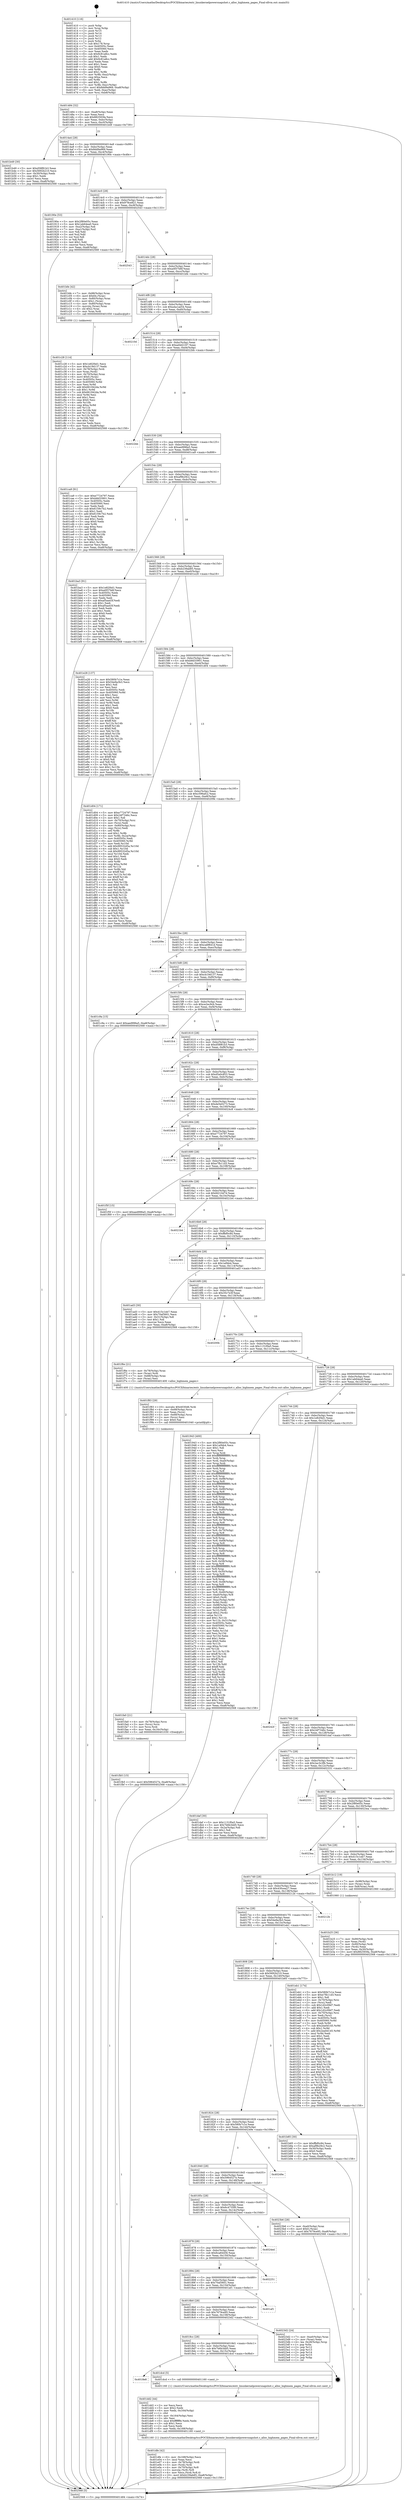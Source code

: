 digraph "0x401410" {
  label = "0x401410 (/mnt/c/Users/mathe/Desktop/tcc/POCII/binaries/extr_linuxkernelpowersnapshot.c_alloc_highmem_pages_Final-ollvm.out::main(0))"
  labelloc = "t"
  node[shape=record]

  Entry [label="",width=0.3,height=0.3,shape=circle,fillcolor=black,style=filled]
  "0x401484" [label="{
     0x401484 [32]\l
     | [instrs]\l
     &nbsp;&nbsp;0x401484 \<+6\>: mov -0xa8(%rbp),%eax\l
     &nbsp;&nbsp;0x40148a \<+2\>: mov %eax,%ecx\l
     &nbsp;&nbsp;0x40148c \<+6\>: sub $0x882593fa,%ecx\l
     &nbsp;&nbsp;0x401492 \<+6\>: mov %eax,-0xbc(%rbp)\l
     &nbsp;&nbsp;0x401498 \<+6\>: mov %ecx,-0xc0(%rbp)\l
     &nbsp;&nbsp;0x40149e \<+6\>: je 0000000000401b49 \<main+0x739\>\l
  }"]
  "0x401b49" [label="{
     0x401b49 [30]\l
     | [instrs]\l
     &nbsp;&nbsp;0x401b49 \<+5\>: mov $0xd58f81b3,%eax\l
     &nbsp;&nbsp;0x401b4e \<+5\>: mov $0x5692b210,%ecx\l
     &nbsp;&nbsp;0x401b53 \<+3\>: mov -0x30(%rbp),%edx\l
     &nbsp;&nbsp;0x401b56 \<+3\>: cmp $0x1,%edx\l
     &nbsp;&nbsp;0x401b59 \<+3\>: cmovl %ecx,%eax\l
     &nbsp;&nbsp;0x401b5c \<+6\>: mov %eax,-0xa8(%rbp)\l
     &nbsp;&nbsp;0x401b62 \<+5\>: jmp 0000000000402568 \<main+0x1158\>\l
  }"]
  "0x4014a4" [label="{
     0x4014a4 [28]\l
     | [instrs]\l
     &nbsp;&nbsp;0x4014a4 \<+5\>: jmp 00000000004014a9 \<main+0x99\>\l
     &nbsp;&nbsp;0x4014a9 \<+6\>: mov -0xbc(%rbp),%eax\l
     &nbsp;&nbsp;0x4014af \<+5\>: sub $0x8dd9a969,%eax\l
     &nbsp;&nbsp;0x4014b4 \<+6\>: mov %eax,-0xc4(%rbp)\l
     &nbsp;&nbsp;0x4014ba \<+6\>: je 000000000040190e \<main+0x4fe\>\l
  }"]
  Exit [label="",width=0.3,height=0.3,shape=circle,fillcolor=black,style=filled,peripheries=2]
  "0x40190e" [label="{
     0x40190e [53]\l
     | [instrs]\l
     &nbsp;&nbsp;0x40190e \<+5\>: mov $0x2f80e05c,%eax\l
     &nbsp;&nbsp;0x401913 \<+5\>: mov $0x1ab64ea0,%ecx\l
     &nbsp;&nbsp;0x401918 \<+6\>: mov -0xa2(%rbp),%dl\l
     &nbsp;&nbsp;0x40191e \<+7\>: mov -0xa1(%rbp),%sil\l
     &nbsp;&nbsp;0x401925 \<+3\>: mov %dl,%dil\l
     &nbsp;&nbsp;0x401928 \<+3\>: and %sil,%dil\l
     &nbsp;&nbsp;0x40192b \<+3\>: xor %sil,%dl\l
     &nbsp;&nbsp;0x40192e \<+3\>: or %dl,%dil\l
     &nbsp;&nbsp;0x401931 \<+4\>: test $0x1,%dil\l
     &nbsp;&nbsp;0x401935 \<+3\>: cmovne %ecx,%eax\l
     &nbsp;&nbsp;0x401938 \<+6\>: mov %eax,-0xa8(%rbp)\l
     &nbsp;&nbsp;0x40193e \<+5\>: jmp 0000000000402568 \<main+0x1158\>\l
  }"]
  "0x4014c0" [label="{
     0x4014c0 [28]\l
     | [instrs]\l
     &nbsp;&nbsp;0x4014c0 \<+5\>: jmp 00000000004014c5 \<main+0xb5\>\l
     &nbsp;&nbsp;0x4014c5 \<+6\>: mov -0xbc(%rbp),%eax\l
     &nbsp;&nbsp;0x4014cb \<+5\>: sub $0x978ce821,%eax\l
     &nbsp;&nbsp;0x4014d0 \<+6\>: mov %eax,-0xc8(%rbp)\l
     &nbsp;&nbsp;0x4014d6 \<+6\>: je 0000000000402543 \<main+0x1133\>\l
  }"]
  "0x402568" [label="{
     0x402568 [5]\l
     | [instrs]\l
     &nbsp;&nbsp;0x402568 \<+5\>: jmp 0000000000401484 \<main+0x74\>\l
  }"]
  "0x401410" [label="{
     0x401410 [116]\l
     | [instrs]\l
     &nbsp;&nbsp;0x401410 \<+1\>: push %rbp\l
     &nbsp;&nbsp;0x401411 \<+3\>: mov %rsp,%rbp\l
     &nbsp;&nbsp;0x401414 \<+2\>: push %r15\l
     &nbsp;&nbsp;0x401416 \<+2\>: push %r14\l
     &nbsp;&nbsp;0x401418 \<+2\>: push %r13\l
     &nbsp;&nbsp;0x40141a \<+2\>: push %r12\l
     &nbsp;&nbsp;0x40141c \<+1\>: push %rbx\l
     &nbsp;&nbsp;0x40141d \<+7\>: sub $0x178,%rsp\l
     &nbsp;&nbsp;0x401424 \<+7\>: mov 0x40505c,%eax\l
     &nbsp;&nbsp;0x40142b \<+7\>: mov 0x405060,%ecx\l
     &nbsp;&nbsp;0x401432 \<+2\>: mov %eax,%edx\l
     &nbsp;&nbsp;0x401434 \<+6\>: sub $0x9c81a8cc,%edx\l
     &nbsp;&nbsp;0x40143a \<+3\>: sub $0x1,%edx\l
     &nbsp;&nbsp;0x40143d \<+6\>: add $0x9c81a8cc,%edx\l
     &nbsp;&nbsp;0x401443 \<+3\>: imul %edx,%eax\l
     &nbsp;&nbsp;0x401446 \<+3\>: and $0x1,%eax\l
     &nbsp;&nbsp;0x401449 \<+3\>: cmp $0x0,%eax\l
     &nbsp;&nbsp;0x40144c \<+4\>: sete %r8b\l
     &nbsp;&nbsp;0x401450 \<+4\>: and $0x1,%r8b\l
     &nbsp;&nbsp;0x401454 \<+7\>: mov %r8b,-0xa2(%rbp)\l
     &nbsp;&nbsp;0x40145b \<+3\>: cmp $0xa,%ecx\l
     &nbsp;&nbsp;0x40145e \<+4\>: setl %r8b\l
     &nbsp;&nbsp;0x401462 \<+4\>: and $0x1,%r8b\l
     &nbsp;&nbsp;0x401466 \<+7\>: mov %r8b,-0xa1(%rbp)\l
     &nbsp;&nbsp;0x40146d \<+10\>: movl $0x8dd9a969,-0xa8(%rbp)\l
     &nbsp;&nbsp;0x401477 \<+6\>: mov %edi,-0xac(%rbp)\l
     &nbsp;&nbsp;0x40147d \<+7\>: mov %rsi,-0xb8(%rbp)\l
  }"]
  "0x401fb5" [label="{
     0x401fb5 [15]\l
     | [instrs]\l
     &nbsp;&nbsp;0x401fb5 \<+10\>: movl $0x5964527e,-0xa8(%rbp)\l
     &nbsp;&nbsp;0x401fbf \<+5\>: jmp 0000000000402568 \<main+0x1158\>\l
  }"]
  "0x402543" [label="{
     0x402543\l
  }", style=dashed]
  "0x4014dc" [label="{
     0x4014dc [28]\l
     | [instrs]\l
     &nbsp;&nbsp;0x4014dc \<+5\>: jmp 00000000004014e1 \<main+0xd1\>\l
     &nbsp;&nbsp;0x4014e1 \<+6\>: mov -0xbc(%rbp),%eax\l
     &nbsp;&nbsp;0x4014e7 \<+5\>: sub $0xa0f37b6f,%eax\l
     &nbsp;&nbsp;0x4014ec \<+6\>: mov %eax,-0xcc(%rbp)\l
     &nbsp;&nbsp;0x4014f2 \<+6\>: je 0000000000401bfe \<main+0x7ee\>\l
  }"]
  "0x401fa0" [label="{
     0x401fa0 [21]\l
     | [instrs]\l
     &nbsp;&nbsp;0x401fa0 \<+4\>: mov -0x78(%rbp),%rcx\l
     &nbsp;&nbsp;0x401fa4 \<+3\>: mov (%rcx),%rcx\l
     &nbsp;&nbsp;0x401fa7 \<+3\>: mov %rcx,%rdi\l
     &nbsp;&nbsp;0x401faa \<+6\>: mov %eax,-0x16c(%rbp)\l
     &nbsp;&nbsp;0x401fb0 \<+5\>: call 0000000000401030 \<free@plt\>\l
     | [calls]\l
     &nbsp;&nbsp;0x401030 \{1\} (unknown)\l
  }"]
  "0x401bfe" [label="{
     0x401bfe [42]\l
     | [instrs]\l
     &nbsp;&nbsp;0x401bfe \<+7\>: mov -0x88(%rbp),%rax\l
     &nbsp;&nbsp;0x401c05 \<+6\>: movl $0x64,(%rax)\l
     &nbsp;&nbsp;0x401c0b \<+4\>: mov -0x80(%rbp),%rax\l
     &nbsp;&nbsp;0x401c0f \<+6\>: movl $0x1,(%rax)\l
     &nbsp;&nbsp;0x401c15 \<+4\>: mov -0x80(%rbp),%rax\l
     &nbsp;&nbsp;0x401c19 \<+3\>: movslq (%rax),%rax\l
     &nbsp;&nbsp;0x401c1c \<+4\>: shl $0x2,%rax\l
     &nbsp;&nbsp;0x401c20 \<+3\>: mov %rax,%rdi\l
     &nbsp;&nbsp;0x401c23 \<+5\>: call 0000000000401050 \<malloc@plt\>\l
     | [calls]\l
     &nbsp;&nbsp;0x401050 \{1\} (unknown)\l
  }"]
  "0x4014f8" [label="{
     0x4014f8 [28]\l
     | [instrs]\l
     &nbsp;&nbsp;0x4014f8 \<+5\>: jmp 00000000004014fd \<main+0xed\>\l
     &nbsp;&nbsp;0x4014fd \<+6\>: mov -0xbc(%rbp),%eax\l
     &nbsp;&nbsp;0x401503 \<+5\>: sub $0xa4a1ae54,%eax\l
     &nbsp;&nbsp;0x401508 \<+6\>: mov %eax,-0xd0(%rbp)\l
     &nbsp;&nbsp;0x40150e \<+6\>: je 000000000040210d \<main+0xcfd\>\l
  }"]
  "0x401f83" [label="{
     0x401f83 [29]\l
     | [instrs]\l
     &nbsp;&nbsp;0x401f83 \<+10\>: movabs $0x4030d6,%rdi\l
     &nbsp;&nbsp;0x401f8d \<+4\>: mov -0x68(%rbp),%rcx\l
     &nbsp;&nbsp;0x401f91 \<+2\>: mov %eax,(%rcx)\l
     &nbsp;&nbsp;0x401f93 \<+4\>: mov -0x68(%rbp),%rcx\l
     &nbsp;&nbsp;0x401f97 \<+2\>: mov (%rcx),%esi\l
     &nbsp;&nbsp;0x401f99 \<+2\>: mov $0x0,%al\l
     &nbsp;&nbsp;0x401f9b \<+5\>: call 0000000000401040 \<printf@plt\>\l
     | [calls]\l
     &nbsp;&nbsp;0x401040 \{1\} (unknown)\l
  }"]
  "0x40210d" [label="{
     0x40210d\l
  }", style=dashed]
  "0x401514" [label="{
     0x401514 [28]\l
     | [instrs]\l
     &nbsp;&nbsp;0x401514 \<+5\>: jmp 0000000000401519 \<main+0x109\>\l
     &nbsp;&nbsp;0x401519 \<+6\>: mov -0xbc(%rbp),%eax\l
     &nbsp;&nbsp;0x40151f \<+5\>: sub $0xad4d2167,%eax\l
     &nbsp;&nbsp;0x401524 \<+6\>: mov %eax,-0xd4(%rbp)\l
     &nbsp;&nbsp;0x40152a \<+6\>: je 00000000004022bb \<main+0xeab\>\l
  }"]
  "0x401dfe" [label="{
     0x401dfe [42]\l
     | [instrs]\l
     &nbsp;&nbsp;0x401dfe \<+6\>: mov -0x168(%rbp),%ecx\l
     &nbsp;&nbsp;0x401e04 \<+3\>: imul %eax,%ecx\l
     &nbsp;&nbsp;0x401e07 \<+4\>: mov -0x78(%rbp),%rdi\l
     &nbsp;&nbsp;0x401e0b \<+3\>: mov (%rdi),%rdi\l
     &nbsp;&nbsp;0x401e0e \<+4\>: mov -0x70(%rbp),%r8\l
     &nbsp;&nbsp;0x401e12 \<+3\>: movslq (%r8),%r8\l
     &nbsp;&nbsp;0x401e15 \<+4\>: mov %ecx,(%rdi,%r8,4)\l
     &nbsp;&nbsp;0x401e19 \<+10\>: movl $0xb239ab85,-0xa8(%rbp)\l
     &nbsp;&nbsp;0x401e23 \<+5\>: jmp 0000000000402568 \<main+0x1158\>\l
  }"]
  "0x4022bb" [label="{
     0x4022bb\l
  }", style=dashed]
  "0x401530" [label="{
     0x401530 [28]\l
     | [instrs]\l
     &nbsp;&nbsp;0x401530 \<+5\>: jmp 0000000000401535 \<main+0x125\>\l
     &nbsp;&nbsp;0x401535 \<+6\>: mov -0xbc(%rbp),%eax\l
     &nbsp;&nbsp;0x40153b \<+5\>: sub $0xaed996a5,%eax\l
     &nbsp;&nbsp;0x401540 \<+6\>: mov %eax,-0xd8(%rbp)\l
     &nbsp;&nbsp;0x401546 \<+6\>: je 0000000000401ca9 \<main+0x899\>\l
  }"]
  "0x401dd2" [label="{
     0x401dd2 [44]\l
     | [instrs]\l
     &nbsp;&nbsp;0x401dd2 \<+2\>: xor %ecx,%ecx\l
     &nbsp;&nbsp;0x401dd4 \<+5\>: mov $0x2,%edx\l
     &nbsp;&nbsp;0x401dd9 \<+6\>: mov %edx,-0x164(%rbp)\l
     &nbsp;&nbsp;0x401ddf \<+1\>: cltd\l
     &nbsp;&nbsp;0x401de0 \<+6\>: mov -0x164(%rbp),%esi\l
     &nbsp;&nbsp;0x401de6 \<+2\>: idiv %esi\l
     &nbsp;&nbsp;0x401de8 \<+6\>: imul $0xfffffffe,%edx,%edx\l
     &nbsp;&nbsp;0x401dee \<+3\>: sub $0x1,%ecx\l
     &nbsp;&nbsp;0x401df1 \<+2\>: sub %ecx,%edx\l
     &nbsp;&nbsp;0x401df3 \<+6\>: mov %edx,-0x168(%rbp)\l
     &nbsp;&nbsp;0x401df9 \<+5\>: call 0000000000401160 \<next_i\>\l
     | [calls]\l
     &nbsp;&nbsp;0x401160 \{1\} (/mnt/c/Users/mathe/Desktop/tcc/POCII/binaries/extr_linuxkernelpowersnapshot.c_alloc_highmem_pages_Final-ollvm.out::next_i)\l
  }"]
  "0x401ca9" [label="{
     0x401ca9 [91]\l
     | [instrs]\l
     &nbsp;&nbsp;0x401ca9 \<+5\>: mov $0xe7724797,%eax\l
     &nbsp;&nbsp;0x401cae \<+5\>: mov $0xb8d33901,%ecx\l
     &nbsp;&nbsp;0x401cb3 \<+7\>: mov 0x40505c,%edx\l
     &nbsp;&nbsp;0x401cba \<+7\>: mov 0x405060,%esi\l
     &nbsp;&nbsp;0x401cc1 \<+2\>: mov %edx,%edi\l
     &nbsp;&nbsp;0x401cc3 \<+6\>: sub $0x6159c7b2,%edi\l
     &nbsp;&nbsp;0x401cc9 \<+3\>: sub $0x1,%edi\l
     &nbsp;&nbsp;0x401ccc \<+6\>: add $0x6159c7b2,%edi\l
     &nbsp;&nbsp;0x401cd2 \<+3\>: imul %edi,%edx\l
     &nbsp;&nbsp;0x401cd5 \<+3\>: and $0x1,%edx\l
     &nbsp;&nbsp;0x401cd8 \<+3\>: cmp $0x0,%edx\l
     &nbsp;&nbsp;0x401cdb \<+4\>: sete %r8b\l
     &nbsp;&nbsp;0x401cdf \<+3\>: cmp $0xa,%esi\l
     &nbsp;&nbsp;0x401ce2 \<+4\>: setl %r9b\l
     &nbsp;&nbsp;0x401ce6 \<+3\>: mov %r8b,%r10b\l
     &nbsp;&nbsp;0x401ce9 \<+3\>: and %r9b,%r10b\l
     &nbsp;&nbsp;0x401cec \<+3\>: xor %r9b,%r8b\l
     &nbsp;&nbsp;0x401cef \<+3\>: or %r8b,%r10b\l
     &nbsp;&nbsp;0x401cf2 \<+4\>: test $0x1,%r10b\l
     &nbsp;&nbsp;0x401cf6 \<+3\>: cmovne %ecx,%eax\l
     &nbsp;&nbsp;0x401cf9 \<+6\>: mov %eax,-0xa8(%rbp)\l
     &nbsp;&nbsp;0x401cff \<+5\>: jmp 0000000000402568 \<main+0x1158\>\l
  }"]
  "0x40154c" [label="{
     0x40154c [28]\l
     | [instrs]\l
     &nbsp;&nbsp;0x40154c \<+5\>: jmp 0000000000401551 \<main+0x141\>\l
     &nbsp;&nbsp;0x401551 \<+6\>: mov -0xbc(%rbp),%eax\l
     &nbsp;&nbsp;0x401557 \<+5\>: sub $0xaf9b29c2,%eax\l
     &nbsp;&nbsp;0x40155c \<+6\>: mov %eax,-0xdc(%rbp)\l
     &nbsp;&nbsp;0x401562 \<+6\>: je 0000000000401ba3 \<main+0x793\>\l
  }"]
  "0x4018e8" [label="{
     0x4018e8\l
  }", style=dashed]
  "0x401ba3" [label="{
     0x401ba3 [91]\l
     | [instrs]\l
     &nbsp;&nbsp;0x401ba3 \<+5\>: mov $0x1e82f4d1,%eax\l
     &nbsp;&nbsp;0x401ba8 \<+5\>: mov $0xa0f37b6f,%ecx\l
     &nbsp;&nbsp;0x401bad \<+7\>: mov 0x40505c,%edx\l
     &nbsp;&nbsp;0x401bb4 \<+7\>: mov 0x405060,%esi\l
     &nbsp;&nbsp;0x401bbb \<+2\>: mov %edx,%edi\l
     &nbsp;&nbsp;0x401bbd \<+6\>: sub $0xaf5aa43f,%edi\l
     &nbsp;&nbsp;0x401bc3 \<+3\>: sub $0x1,%edi\l
     &nbsp;&nbsp;0x401bc6 \<+6\>: add $0xaf5aa43f,%edi\l
     &nbsp;&nbsp;0x401bcc \<+3\>: imul %edi,%edx\l
     &nbsp;&nbsp;0x401bcf \<+3\>: and $0x1,%edx\l
     &nbsp;&nbsp;0x401bd2 \<+3\>: cmp $0x0,%edx\l
     &nbsp;&nbsp;0x401bd5 \<+4\>: sete %r8b\l
     &nbsp;&nbsp;0x401bd9 \<+3\>: cmp $0xa,%esi\l
     &nbsp;&nbsp;0x401bdc \<+4\>: setl %r9b\l
     &nbsp;&nbsp;0x401be0 \<+3\>: mov %r8b,%r10b\l
     &nbsp;&nbsp;0x401be3 \<+3\>: and %r9b,%r10b\l
     &nbsp;&nbsp;0x401be6 \<+3\>: xor %r9b,%r8b\l
     &nbsp;&nbsp;0x401be9 \<+3\>: or %r8b,%r10b\l
     &nbsp;&nbsp;0x401bec \<+4\>: test $0x1,%r10b\l
     &nbsp;&nbsp;0x401bf0 \<+3\>: cmovne %ecx,%eax\l
     &nbsp;&nbsp;0x401bf3 \<+6\>: mov %eax,-0xa8(%rbp)\l
     &nbsp;&nbsp;0x401bf9 \<+5\>: jmp 0000000000402568 \<main+0x1158\>\l
  }"]
  "0x401568" [label="{
     0x401568 [28]\l
     | [instrs]\l
     &nbsp;&nbsp;0x401568 \<+5\>: jmp 000000000040156d \<main+0x15d\>\l
     &nbsp;&nbsp;0x40156d \<+6\>: mov -0xbc(%rbp),%eax\l
     &nbsp;&nbsp;0x401573 \<+5\>: sub $0xb239ab85,%eax\l
     &nbsp;&nbsp;0x401578 \<+6\>: mov %eax,-0xe0(%rbp)\l
     &nbsp;&nbsp;0x40157e \<+6\>: je 0000000000401e28 \<main+0xa18\>\l
  }"]
  "0x401dcd" [label="{
     0x401dcd [5]\l
     | [instrs]\l
     &nbsp;&nbsp;0x401dcd \<+5\>: call 0000000000401160 \<next_i\>\l
     | [calls]\l
     &nbsp;&nbsp;0x401160 \{1\} (/mnt/c/Users/mathe/Desktop/tcc/POCII/binaries/extr_linuxkernelpowersnapshot.c_alloc_highmem_pages_Final-ollvm.out::next_i)\l
  }"]
  "0x401e28" [label="{
     0x401e28 [137]\l
     | [instrs]\l
     &nbsp;&nbsp;0x401e28 \<+5\>: mov $0x580b7c1e,%eax\l
     &nbsp;&nbsp;0x401e2d \<+5\>: mov $0x54e9a3b3,%ecx\l
     &nbsp;&nbsp;0x401e32 \<+2\>: mov $0x1,%dl\l
     &nbsp;&nbsp;0x401e34 \<+2\>: xor %esi,%esi\l
     &nbsp;&nbsp;0x401e36 \<+7\>: mov 0x40505c,%edi\l
     &nbsp;&nbsp;0x401e3d \<+8\>: mov 0x405060,%r8d\l
     &nbsp;&nbsp;0x401e45 \<+3\>: sub $0x1,%esi\l
     &nbsp;&nbsp;0x401e48 \<+3\>: mov %edi,%r9d\l
     &nbsp;&nbsp;0x401e4b \<+3\>: add %esi,%r9d\l
     &nbsp;&nbsp;0x401e4e \<+4\>: imul %r9d,%edi\l
     &nbsp;&nbsp;0x401e52 \<+3\>: and $0x1,%edi\l
     &nbsp;&nbsp;0x401e55 \<+3\>: cmp $0x0,%edi\l
     &nbsp;&nbsp;0x401e58 \<+4\>: sete %r10b\l
     &nbsp;&nbsp;0x401e5c \<+4\>: cmp $0xa,%r8d\l
     &nbsp;&nbsp;0x401e60 \<+4\>: setl %r11b\l
     &nbsp;&nbsp;0x401e64 \<+3\>: mov %r10b,%bl\l
     &nbsp;&nbsp;0x401e67 \<+3\>: xor $0xff,%bl\l
     &nbsp;&nbsp;0x401e6a \<+3\>: mov %r11b,%r14b\l
     &nbsp;&nbsp;0x401e6d \<+4\>: xor $0xff,%r14b\l
     &nbsp;&nbsp;0x401e71 \<+3\>: xor $0x0,%dl\l
     &nbsp;&nbsp;0x401e74 \<+3\>: mov %bl,%r15b\l
     &nbsp;&nbsp;0x401e77 \<+4\>: and $0x0,%r15b\l
     &nbsp;&nbsp;0x401e7b \<+3\>: and %dl,%r10b\l
     &nbsp;&nbsp;0x401e7e \<+3\>: mov %r14b,%r12b\l
     &nbsp;&nbsp;0x401e81 \<+4\>: and $0x0,%r12b\l
     &nbsp;&nbsp;0x401e85 \<+3\>: and %dl,%r11b\l
     &nbsp;&nbsp;0x401e88 \<+3\>: or %r10b,%r15b\l
     &nbsp;&nbsp;0x401e8b \<+3\>: or %r11b,%r12b\l
     &nbsp;&nbsp;0x401e8e \<+3\>: xor %r12b,%r15b\l
     &nbsp;&nbsp;0x401e91 \<+3\>: or %r14b,%bl\l
     &nbsp;&nbsp;0x401e94 \<+3\>: xor $0xff,%bl\l
     &nbsp;&nbsp;0x401e97 \<+3\>: or $0x0,%dl\l
     &nbsp;&nbsp;0x401e9a \<+2\>: and %dl,%bl\l
     &nbsp;&nbsp;0x401e9c \<+3\>: or %bl,%r15b\l
     &nbsp;&nbsp;0x401e9f \<+4\>: test $0x1,%r15b\l
     &nbsp;&nbsp;0x401ea3 \<+3\>: cmovne %ecx,%eax\l
     &nbsp;&nbsp;0x401ea6 \<+6\>: mov %eax,-0xa8(%rbp)\l
     &nbsp;&nbsp;0x401eac \<+5\>: jmp 0000000000402568 \<main+0x1158\>\l
  }"]
  "0x401584" [label="{
     0x401584 [28]\l
     | [instrs]\l
     &nbsp;&nbsp;0x401584 \<+5\>: jmp 0000000000401589 \<main+0x179\>\l
     &nbsp;&nbsp;0x401589 \<+6\>: mov -0xbc(%rbp),%eax\l
     &nbsp;&nbsp;0x40158f \<+5\>: sub $0xb8d33901,%eax\l
     &nbsp;&nbsp;0x401594 \<+6\>: mov %eax,-0xe4(%rbp)\l
     &nbsp;&nbsp;0x40159a \<+6\>: je 0000000000401d04 \<main+0x8f4\>\l
  }"]
  "0x4018cc" [label="{
     0x4018cc [28]\l
     | [instrs]\l
     &nbsp;&nbsp;0x4018cc \<+5\>: jmp 00000000004018d1 \<main+0x4c1\>\l
     &nbsp;&nbsp;0x4018d1 \<+6\>: mov -0xbc(%rbp),%eax\l
     &nbsp;&nbsp;0x4018d7 \<+5\>: sub $0x7b6b3dd5,%eax\l
     &nbsp;&nbsp;0x4018dc \<+6\>: mov %eax,-0x15c(%rbp)\l
     &nbsp;&nbsp;0x4018e2 \<+6\>: je 0000000000401dcd \<main+0x9bd\>\l
  }"]
  "0x401d04" [label="{
     0x401d04 [171]\l
     | [instrs]\l
     &nbsp;&nbsp;0x401d04 \<+5\>: mov $0xe7724797,%eax\l
     &nbsp;&nbsp;0x401d09 \<+5\>: mov $0x24f7346c,%ecx\l
     &nbsp;&nbsp;0x401d0e \<+2\>: mov $0x1,%dl\l
     &nbsp;&nbsp;0x401d10 \<+4\>: mov -0x70(%rbp),%rsi\l
     &nbsp;&nbsp;0x401d14 \<+2\>: mov (%rsi),%edi\l
     &nbsp;&nbsp;0x401d16 \<+4\>: mov -0x80(%rbp),%rsi\l
     &nbsp;&nbsp;0x401d1a \<+2\>: cmp (%rsi),%edi\l
     &nbsp;&nbsp;0x401d1c \<+4\>: setl %r8b\l
     &nbsp;&nbsp;0x401d20 \<+4\>: and $0x1,%r8b\l
     &nbsp;&nbsp;0x401d24 \<+4\>: mov %r8b,-0x2a(%rbp)\l
     &nbsp;&nbsp;0x401d28 \<+7\>: mov 0x40505c,%edi\l
     &nbsp;&nbsp;0x401d2f \<+8\>: mov 0x405060,%r9d\l
     &nbsp;&nbsp;0x401d37 \<+3\>: mov %edi,%r10d\l
     &nbsp;&nbsp;0x401d3a \<+7\>: add $0x99532d5a,%r10d\l
     &nbsp;&nbsp;0x401d41 \<+4\>: sub $0x1,%r10d\l
     &nbsp;&nbsp;0x401d45 \<+7\>: sub $0x99532d5a,%r10d\l
     &nbsp;&nbsp;0x401d4c \<+4\>: imul %r10d,%edi\l
     &nbsp;&nbsp;0x401d50 \<+3\>: and $0x1,%edi\l
     &nbsp;&nbsp;0x401d53 \<+3\>: cmp $0x0,%edi\l
     &nbsp;&nbsp;0x401d56 \<+4\>: sete %r8b\l
     &nbsp;&nbsp;0x401d5a \<+4\>: cmp $0xa,%r9d\l
     &nbsp;&nbsp;0x401d5e \<+4\>: setl %r11b\l
     &nbsp;&nbsp;0x401d62 \<+3\>: mov %r8b,%bl\l
     &nbsp;&nbsp;0x401d65 \<+3\>: xor $0xff,%bl\l
     &nbsp;&nbsp;0x401d68 \<+3\>: mov %r11b,%r14b\l
     &nbsp;&nbsp;0x401d6b \<+4\>: xor $0xff,%r14b\l
     &nbsp;&nbsp;0x401d6f \<+3\>: xor $0x0,%dl\l
     &nbsp;&nbsp;0x401d72 \<+3\>: mov %bl,%r15b\l
     &nbsp;&nbsp;0x401d75 \<+4\>: and $0x0,%r15b\l
     &nbsp;&nbsp;0x401d79 \<+3\>: and %dl,%r8b\l
     &nbsp;&nbsp;0x401d7c \<+3\>: mov %r14b,%r12b\l
     &nbsp;&nbsp;0x401d7f \<+4\>: and $0x0,%r12b\l
     &nbsp;&nbsp;0x401d83 \<+3\>: and %dl,%r11b\l
     &nbsp;&nbsp;0x401d86 \<+3\>: or %r8b,%r15b\l
     &nbsp;&nbsp;0x401d89 \<+3\>: or %r11b,%r12b\l
     &nbsp;&nbsp;0x401d8c \<+3\>: xor %r12b,%r15b\l
     &nbsp;&nbsp;0x401d8f \<+3\>: or %r14b,%bl\l
     &nbsp;&nbsp;0x401d92 \<+3\>: xor $0xff,%bl\l
     &nbsp;&nbsp;0x401d95 \<+3\>: or $0x0,%dl\l
     &nbsp;&nbsp;0x401d98 \<+2\>: and %dl,%bl\l
     &nbsp;&nbsp;0x401d9a \<+3\>: or %bl,%r15b\l
     &nbsp;&nbsp;0x401d9d \<+4\>: test $0x1,%r15b\l
     &nbsp;&nbsp;0x401da1 \<+3\>: cmovne %ecx,%eax\l
     &nbsp;&nbsp;0x401da4 \<+6\>: mov %eax,-0xa8(%rbp)\l
     &nbsp;&nbsp;0x401daa \<+5\>: jmp 0000000000402568 \<main+0x1158\>\l
  }"]
  "0x4015a0" [label="{
     0x4015a0 [28]\l
     | [instrs]\l
     &nbsp;&nbsp;0x4015a0 \<+5\>: jmp 00000000004015a5 \<main+0x195\>\l
     &nbsp;&nbsp;0x4015a5 \<+6\>: mov -0xbc(%rbp),%eax\l
     &nbsp;&nbsp;0x4015ab \<+5\>: sub $0xc596afc2,%eax\l
     &nbsp;&nbsp;0x4015b0 \<+6\>: mov %eax,-0xe8(%rbp)\l
     &nbsp;&nbsp;0x4015b6 \<+6\>: je 000000000040209e \<main+0xc8e\>\l
  }"]
  "0x4023d2" [label="{
     0x4023d2 [24]\l
     | [instrs]\l
     &nbsp;&nbsp;0x4023d2 \<+7\>: mov -0xa0(%rbp),%rax\l
     &nbsp;&nbsp;0x4023d9 \<+2\>: mov (%rax),%eax\l
     &nbsp;&nbsp;0x4023db \<+4\>: lea -0x28(%rbp),%rsp\l
     &nbsp;&nbsp;0x4023df \<+1\>: pop %rbx\l
     &nbsp;&nbsp;0x4023e0 \<+2\>: pop %r12\l
     &nbsp;&nbsp;0x4023e2 \<+2\>: pop %r13\l
     &nbsp;&nbsp;0x4023e4 \<+2\>: pop %r14\l
     &nbsp;&nbsp;0x4023e6 \<+2\>: pop %r15\l
     &nbsp;&nbsp;0x4023e8 \<+1\>: pop %rbp\l
     &nbsp;&nbsp;0x4023e9 \<+1\>: ret\l
  }"]
  "0x40209e" [label="{
     0x40209e\l
  }", style=dashed]
  "0x4015bc" [label="{
     0x4015bc [28]\l
     | [instrs]\l
     &nbsp;&nbsp;0x4015bc \<+5\>: jmp 00000000004015c1 \<main+0x1b1\>\l
     &nbsp;&nbsp;0x4015c1 \<+6\>: mov -0xbc(%rbp),%eax\l
     &nbsp;&nbsp;0x4015c7 \<+5\>: sub $0xca6f641d,%eax\l
     &nbsp;&nbsp;0x4015cc \<+6\>: mov %eax,-0xec(%rbp)\l
     &nbsp;&nbsp;0x4015d2 \<+6\>: je 0000000000402340 \<main+0xf30\>\l
  }"]
  "0x4018b0" [label="{
     0x4018b0 [28]\l
     | [instrs]\l
     &nbsp;&nbsp;0x4018b0 \<+5\>: jmp 00000000004018b5 \<main+0x4a5\>\l
     &nbsp;&nbsp;0x4018b5 \<+6\>: mov -0xbc(%rbp),%eax\l
     &nbsp;&nbsp;0x4018bb \<+5\>: sub $0x7679ce95,%eax\l
     &nbsp;&nbsp;0x4018c0 \<+6\>: mov %eax,-0x158(%rbp)\l
     &nbsp;&nbsp;0x4018c6 \<+6\>: je 00000000004023d2 \<main+0xfc2\>\l
  }"]
  "0x402340" [label="{
     0x402340\l
  }", style=dashed]
  "0x4015d8" [label="{
     0x4015d8 [28]\l
     | [instrs]\l
     &nbsp;&nbsp;0x4015d8 \<+5\>: jmp 00000000004015dd \<main+0x1cd\>\l
     &nbsp;&nbsp;0x4015dd \<+6\>: mov -0xbc(%rbp),%eax\l
     &nbsp;&nbsp;0x4015e3 \<+5\>: sub $0xcb19d137,%eax\l
     &nbsp;&nbsp;0x4015e8 \<+6\>: mov %eax,-0xf0(%rbp)\l
     &nbsp;&nbsp;0x4015ee \<+6\>: je 0000000000401c9a \<main+0x88a\>\l
  }"]
  "0x401af1" [label="{
     0x401af1\l
  }", style=dashed]
  "0x401c9a" [label="{
     0x401c9a [15]\l
     | [instrs]\l
     &nbsp;&nbsp;0x401c9a \<+10\>: movl $0xaed996a5,-0xa8(%rbp)\l
     &nbsp;&nbsp;0x401ca4 \<+5\>: jmp 0000000000402568 \<main+0x1158\>\l
  }"]
  "0x4015f4" [label="{
     0x4015f4 [28]\l
     | [instrs]\l
     &nbsp;&nbsp;0x4015f4 \<+5\>: jmp 00000000004015f9 \<main+0x1e9\>\l
     &nbsp;&nbsp;0x4015f9 \<+6\>: mov -0xbc(%rbp),%eax\l
     &nbsp;&nbsp;0x4015ff \<+5\>: sub $0xce2ec9cb,%eax\l
     &nbsp;&nbsp;0x401604 \<+6\>: mov %eax,-0xf4(%rbp)\l
     &nbsp;&nbsp;0x40160a \<+6\>: je 0000000000401fc4 \<main+0xbb4\>\l
  }"]
  "0x401894" [label="{
     0x401894 [28]\l
     | [instrs]\l
     &nbsp;&nbsp;0x401894 \<+5\>: jmp 0000000000401899 \<main+0x489\>\l
     &nbsp;&nbsp;0x401899 \<+6\>: mov -0xbc(%rbp),%eax\l
     &nbsp;&nbsp;0x40189f \<+5\>: sub $0x70af3601,%eax\l
     &nbsp;&nbsp;0x4018a4 \<+6\>: mov %eax,-0x154(%rbp)\l
     &nbsp;&nbsp;0x4018aa \<+6\>: je 0000000000401af1 \<main+0x6e1\>\l
  }"]
  "0x401fc4" [label="{
     0x401fc4\l
  }", style=dashed]
  "0x401610" [label="{
     0x401610 [28]\l
     | [instrs]\l
     &nbsp;&nbsp;0x401610 \<+5\>: jmp 0000000000401615 \<main+0x205\>\l
     &nbsp;&nbsp;0x401615 \<+6\>: mov -0xbc(%rbp),%eax\l
     &nbsp;&nbsp;0x40161b \<+5\>: sub $0xd58f81b3,%eax\l
     &nbsp;&nbsp;0x401620 \<+6\>: mov %eax,-0xf8(%rbp)\l
     &nbsp;&nbsp;0x401626 \<+6\>: je 0000000000401b67 \<main+0x757\>\l
  }"]
  "0x402251" [label="{
     0x402251\l
  }", style=dashed]
  "0x401b67" [label="{
     0x401b67\l
  }", style=dashed]
  "0x40162c" [label="{
     0x40162c [28]\l
     | [instrs]\l
     &nbsp;&nbsp;0x40162c \<+5\>: jmp 0000000000401631 \<main+0x221\>\l
     &nbsp;&nbsp;0x401631 \<+6\>: mov -0xbc(%rbp),%eax\l
     &nbsp;&nbsp;0x401637 \<+5\>: sub $0xd5a0c853,%eax\l
     &nbsp;&nbsp;0x40163c \<+6\>: mov %eax,-0xfc(%rbp)\l
     &nbsp;&nbsp;0x401642 \<+6\>: je 00000000004023a2 \<main+0xf92\>\l
  }"]
  "0x401878" [label="{
     0x401878 [28]\l
     | [instrs]\l
     &nbsp;&nbsp;0x401878 \<+5\>: jmp 000000000040187d \<main+0x46d\>\l
     &nbsp;&nbsp;0x40187d \<+6\>: mov -0xbc(%rbp),%eax\l
     &nbsp;&nbsp;0x401883 \<+5\>: sub $0x6ca84456,%eax\l
     &nbsp;&nbsp;0x401888 \<+6\>: mov %eax,-0x150(%rbp)\l
     &nbsp;&nbsp;0x40188e \<+6\>: je 0000000000402251 \<main+0xe41\>\l
  }"]
  "0x4023a2" [label="{
     0x4023a2\l
  }", style=dashed]
  "0x401648" [label="{
     0x401648 [28]\l
     | [instrs]\l
     &nbsp;&nbsp;0x401648 \<+5\>: jmp 000000000040164d \<main+0x23d\>\l
     &nbsp;&nbsp;0x40164d \<+6\>: mov -0xbc(%rbp),%eax\l
     &nbsp;&nbsp;0x401653 \<+5\>: sub $0xde5e0273,%eax\l
     &nbsp;&nbsp;0x401658 \<+6\>: mov %eax,-0x100(%rbp)\l
     &nbsp;&nbsp;0x40165e \<+6\>: je 00000000004024c8 \<main+0x10b8\>\l
  }"]
  "0x4024ed" [label="{
     0x4024ed\l
  }", style=dashed]
  "0x4024c8" [label="{
     0x4024c8\l
  }", style=dashed]
  "0x401664" [label="{
     0x401664 [28]\l
     | [instrs]\l
     &nbsp;&nbsp;0x401664 \<+5\>: jmp 0000000000401669 \<main+0x259\>\l
     &nbsp;&nbsp;0x401669 \<+6\>: mov -0xbc(%rbp),%eax\l
     &nbsp;&nbsp;0x40166f \<+5\>: sub $0xe7724797,%eax\l
     &nbsp;&nbsp;0x401674 \<+6\>: mov %eax,-0x104(%rbp)\l
     &nbsp;&nbsp;0x40167a \<+6\>: je 0000000000402479 \<main+0x1069\>\l
  }"]
  "0x40185c" [label="{
     0x40185c [28]\l
     | [instrs]\l
     &nbsp;&nbsp;0x40185c \<+5\>: jmp 0000000000401861 \<main+0x451\>\l
     &nbsp;&nbsp;0x401861 \<+6\>: mov -0xbc(%rbp),%eax\l
     &nbsp;&nbsp;0x401867 \<+5\>: sub $0x6c4735f0,%eax\l
     &nbsp;&nbsp;0x40186c \<+6\>: mov %eax,-0x14c(%rbp)\l
     &nbsp;&nbsp;0x401872 \<+6\>: je 00000000004024ed \<main+0x10dd\>\l
  }"]
  "0x402479" [label="{
     0x402479\l
  }", style=dashed]
  "0x401680" [label="{
     0x401680 [28]\l
     | [instrs]\l
     &nbsp;&nbsp;0x401680 \<+5\>: jmp 0000000000401685 \<main+0x275\>\l
     &nbsp;&nbsp;0x401685 \<+6\>: mov -0xbc(%rbp),%eax\l
     &nbsp;&nbsp;0x40168b \<+5\>: sub $0xe7fb11d3,%eax\l
     &nbsp;&nbsp;0x401690 \<+6\>: mov %eax,-0x108(%rbp)\l
     &nbsp;&nbsp;0x401696 \<+6\>: je 0000000000401f5f \<main+0xb4f\>\l
  }"]
  "0x4023b6" [label="{
     0x4023b6 [28]\l
     | [instrs]\l
     &nbsp;&nbsp;0x4023b6 \<+7\>: mov -0xa0(%rbp),%rax\l
     &nbsp;&nbsp;0x4023bd \<+6\>: movl $0x0,(%rax)\l
     &nbsp;&nbsp;0x4023c3 \<+10\>: movl $0x7679ce95,-0xa8(%rbp)\l
     &nbsp;&nbsp;0x4023cd \<+5\>: jmp 0000000000402568 \<main+0x1158\>\l
  }"]
  "0x401f5f" [label="{
     0x401f5f [15]\l
     | [instrs]\l
     &nbsp;&nbsp;0x401f5f \<+10\>: movl $0xaed996a5,-0xa8(%rbp)\l
     &nbsp;&nbsp;0x401f69 \<+5\>: jmp 0000000000402568 \<main+0x1158\>\l
  }"]
  "0x40169c" [label="{
     0x40169c [28]\l
     | [instrs]\l
     &nbsp;&nbsp;0x40169c \<+5\>: jmp 00000000004016a1 \<main+0x291\>\l
     &nbsp;&nbsp;0x4016a1 \<+6\>: mov -0xbc(%rbp),%eax\l
     &nbsp;&nbsp;0x4016a7 \<+5\>: sub $0xfd210d7d,%eax\l
     &nbsp;&nbsp;0x4016ac \<+6\>: mov %eax,-0x10c(%rbp)\l
     &nbsp;&nbsp;0x4016b2 \<+6\>: je 00000000004021b4 \<main+0xda4\>\l
  }"]
  "0x401840" [label="{
     0x401840 [28]\l
     | [instrs]\l
     &nbsp;&nbsp;0x401840 \<+5\>: jmp 0000000000401845 \<main+0x435\>\l
     &nbsp;&nbsp;0x401845 \<+6\>: mov -0xbc(%rbp),%eax\l
     &nbsp;&nbsp;0x40184b \<+5\>: sub $0x5964527e,%eax\l
     &nbsp;&nbsp;0x401850 \<+6\>: mov %eax,-0x148(%rbp)\l
     &nbsp;&nbsp;0x401856 \<+6\>: je 00000000004023b6 \<main+0xfa6\>\l
  }"]
  "0x4021b4" [label="{
     0x4021b4\l
  }", style=dashed]
  "0x4016b8" [label="{
     0x4016b8 [28]\l
     | [instrs]\l
     &nbsp;&nbsp;0x4016b8 \<+5\>: jmp 00000000004016bd \<main+0x2ad\>\l
     &nbsp;&nbsp;0x4016bd \<+6\>: mov -0xbc(%rbp),%eax\l
     &nbsp;&nbsp;0x4016c3 \<+5\>: sub $0xffbf0c84,%eax\l
     &nbsp;&nbsp;0x4016c8 \<+6\>: mov %eax,-0x110(%rbp)\l
     &nbsp;&nbsp;0x4016ce \<+6\>: je 0000000000402393 \<main+0xf83\>\l
  }"]
  "0x40249e" [label="{
     0x40249e\l
  }", style=dashed]
  "0x402393" [label="{
     0x402393\l
  }", style=dashed]
  "0x4016d4" [label="{
     0x4016d4 [28]\l
     | [instrs]\l
     &nbsp;&nbsp;0x4016d4 \<+5\>: jmp 00000000004016d9 \<main+0x2c9\>\l
     &nbsp;&nbsp;0x4016d9 \<+6\>: mov -0xbc(%rbp),%eax\l
     &nbsp;&nbsp;0x4016df \<+5\>: sub $0x1a0bb4,%eax\l
     &nbsp;&nbsp;0x4016e4 \<+6\>: mov %eax,-0x114(%rbp)\l
     &nbsp;&nbsp;0x4016ea \<+6\>: je 0000000000401ad3 \<main+0x6c3\>\l
  }"]
  "0x401c28" [label="{
     0x401c28 [114]\l
     | [instrs]\l
     &nbsp;&nbsp;0x401c28 \<+5\>: mov $0x1e82f4d1,%ecx\l
     &nbsp;&nbsp;0x401c2d \<+5\>: mov $0xcb19d137,%edx\l
     &nbsp;&nbsp;0x401c32 \<+4\>: mov -0x78(%rbp),%rdi\l
     &nbsp;&nbsp;0x401c36 \<+3\>: mov %rax,(%rdi)\l
     &nbsp;&nbsp;0x401c39 \<+4\>: mov -0x70(%rbp),%rax\l
     &nbsp;&nbsp;0x401c3d \<+6\>: movl $0x0,(%rax)\l
     &nbsp;&nbsp;0x401c43 \<+7\>: mov 0x40505c,%esi\l
     &nbsp;&nbsp;0x401c4a \<+8\>: mov 0x405060,%r8d\l
     &nbsp;&nbsp;0x401c52 \<+3\>: mov %esi,%r9d\l
     &nbsp;&nbsp;0x401c55 \<+7\>: add $0x661942da,%r9d\l
     &nbsp;&nbsp;0x401c5c \<+4\>: sub $0x1,%r9d\l
     &nbsp;&nbsp;0x401c60 \<+7\>: sub $0x661942da,%r9d\l
     &nbsp;&nbsp;0x401c67 \<+4\>: imul %r9d,%esi\l
     &nbsp;&nbsp;0x401c6b \<+3\>: and $0x1,%esi\l
     &nbsp;&nbsp;0x401c6e \<+3\>: cmp $0x0,%esi\l
     &nbsp;&nbsp;0x401c71 \<+4\>: sete %r10b\l
     &nbsp;&nbsp;0x401c75 \<+4\>: cmp $0xa,%r8d\l
     &nbsp;&nbsp;0x401c79 \<+4\>: setl %r11b\l
     &nbsp;&nbsp;0x401c7d \<+3\>: mov %r10b,%bl\l
     &nbsp;&nbsp;0x401c80 \<+3\>: and %r11b,%bl\l
     &nbsp;&nbsp;0x401c83 \<+3\>: xor %r11b,%r10b\l
     &nbsp;&nbsp;0x401c86 \<+3\>: or %r10b,%bl\l
     &nbsp;&nbsp;0x401c89 \<+3\>: test $0x1,%bl\l
     &nbsp;&nbsp;0x401c8c \<+3\>: cmovne %edx,%ecx\l
     &nbsp;&nbsp;0x401c8f \<+6\>: mov %ecx,-0xa8(%rbp)\l
     &nbsp;&nbsp;0x401c95 \<+5\>: jmp 0000000000402568 \<main+0x1158\>\l
  }"]
  "0x401ad3" [label="{
     0x401ad3 [30]\l
     | [instrs]\l
     &nbsp;&nbsp;0x401ad3 \<+5\>: mov $0x415c1eb7,%eax\l
     &nbsp;&nbsp;0x401ad8 \<+5\>: mov $0x70af3601,%ecx\l
     &nbsp;&nbsp;0x401add \<+3\>: mov -0x31(%rbp),%dl\l
     &nbsp;&nbsp;0x401ae0 \<+3\>: test $0x1,%dl\l
     &nbsp;&nbsp;0x401ae3 \<+3\>: cmovne %ecx,%eax\l
     &nbsp;&nbsp;0x401ae6 \<+6\>: mov %eax,-0xa8(%rbp)\l
     &nbsp;&nbsp;0x401aec \<+5\>: jmp 0000000000402568 \<main+0x1158\>\l
  }"]
  "0x4016f0" [label="{
     0x4016f0 [28]\l
     | [instrs]\l
     &nbsp;&nbsp;0x4016f0 \<+5\>: jmp 00000000004016f5 \<main+0x2e5\>\l
     &nbsp;&nbsp;0x4016f5 \<+6\>: mov -0xbc(%rbp),%eax\l
     &nbsp;&nbsp;0x4016fb \<+5\>: sub $0x35c7e3f,%eax\l
     &nbsp;&nbsp;0x401700 \<+6\>: mov %eax,-0x118(%rbp)\l
     &nbsp;&nbsp;0x401706 \<+6\>: je 000000000040200b \<main+0xbfb\>\l
  }"]
  "0x401824" [label="{
     0x401824 [28]\l
     | [instrs]\l
     &nbsp;&nbsp;0x401824 \<+5\>: jmp 0000000000401829 \<main+0x419\>\l
     &nbsp;&nbsp;0x401829 \<+6\>: mov -0xbc(%rbp),%eax\l
     &nbsp;&nbsp;0x40182f \<+5\>: sub $0x580b7c1e,%eax\l
     &nbsp;&nbsp;0x401834 \<+6\>: mov %eax,-0x144(%rbp)\l
     &nbsp;&nbsp;0x40183a \<+6\>: je 000000000040249e \<main+0x108e\>\l
  }"]
  "0x40200b" [label="{
     0x40200b\l
  }", style=dashed]
  "0x40170c" [label="{
     0x40170c [28]\l
     | [instrs]\l
     &nbsp;&nbsp;0x40170c \<+5\>: jmp 0000000000401711 \<main+0x301\>\l
     &nbsp;&nbsp;0x401711 \<+6\>: mov -0xbc(%rbp),%eax\l
     &nbsp;&nbsp;0x401717 \<+5\>: sub $0x1131f0a5,%eax\l
     &nbsp;&nbsp;0x40171c \<+6\>: mov %eax,-0x11c(%rbp)\l
     &nbsp;&nbsp;0x401722 \<+6\>: je 0000000000401f6e \<main+0xb5e\>\l
  }"]
  "0x401b85" [label="{
     0x401b85 [30]\l
     | [instrs]\l
     &nbsp;&nbsp;0x401b85 \<+5\>: mov $0xffbf0c84,%eax\l
     &nbsp;&nbsp;0x401b8a \<+5\>: mov $0xaf9b29c2,%ecx\l
     &nbsp;&nbsp;0x401b8f \<+3\>: mov -0x30(%rbp),%edx\l
     &nbsp;&nbsp;0x401b92 \<+3\>: cmp $0x0,%edx\l
     &nbsp;&nbsp;0x401b95 \<+3\>: cmove %ecx,%eax\l
     &nbsp;&nbsp;0x401b98 \<+6\>: mov %eax,-0xa8(%rbp)\l
     &nbsp;&nbsp;0x401b9e \<+5\>: jmp 0000000000402568 \<main+0x1158\>\l
  }"]
  "0x401f6e" [label="{
     0x401f6e [21]\l
     | [instrs]\l
     &nbsp;&nbsp;0x401f6e \<+4\>: mov -0x78(%rbp),%rax\l
     &nbsp;&nbsp;0x401f72 \<+3\>: mov (%rax),%rdi\l
     &nbsp;&nbsp;0x401f75 \<+7\>: mov -0x88(%rbp),%rax\l
     &nbsp;&nbsp;0x401f7c \<+2\>: mov (%rax),%esi\l
     &nbsp;&nbsp;0x401f7e \<+5\>: call 0000000000401400 \<alloc_highmem_pages\>\l
     | [calls]\l
     &nbsp;&nbsp;0x401400 \{1\} (/mnt/c/Users/mathe/Desktop/tcc/POCII/binaries/extr_linuxkernelpowersnapshot.c_alloc_highmem_pages_Final-ollvm.out::alloc_highmem_pages)\l
  }"]
  "0x401728" [label="{
     0x401728 [28]\l
     | [instrs]\l
     &nbsp;&nbsp;0x401728 \<+5\>: jmp 000000000040172d \<main+0x31d\>\l
     &nbsp;&nbsp;0x40172d \<+6\>: mov -0xbc(%rbp),%eax\l
     &nbsp;&nbsp;0x401733 \<+5\>: sub $0x1ab64ea0,%eax\l
     &nbsp;&nbsp;0x401738 \<+6\>: mov %eax,-0x120(%rbp)\l
     &nbsp;&nbsp;0x40173e \<+6\>: je 0000000000401943 \<main+0x533\>\l
  }"]
  "0x401808" [label="{
     0x401808 [28]\l
     | [instrs]\l
     &nbsp;&nbsp;0x401808 \<+5\>: jmp 000000000040180d \<main+0x3fd\>\l
     &nbsp;&nbsp;0x40180d \<+6\>: mov -0xbc(%rbp),%eax\l
     &nbsp;&nbsp;0x401813 \<+5\>: sub $0x5692b210,%eax\l
     &nbsp;&nbsp;0x401818 \<+6\>: mov %eax,-0x140(%rbp)\l
     &nbsp;&nbsp;0x40181e \<+6\>: je 0000000000401b85 \<main+0x775\>\l
  }"]
  "0x401943" [label="{
     0x401943 [400]\l
     | [instrs]\l
     &nbsp;&nbsp;0x401943 \<+5\>: mov $0x2f80e05c,%eax\l
     &nbsp;&nbsp;0x401948 \<+5\>: mov $0x1a0bb4,%ecx\l
     &nbsp;&nbsp;0x40194d \<+2\>: mov $0x1,%dl\l
     &nbsp;&nbsp;0x40194f \<+2\>: xor %esi,%esi\l
     &nbsp;&nbsp;0x401951 \<+3\>: mov %rsp,%rdi\l
     &nbsp;&nbsp;0x401954 \<+4\>: add $0xfffffffffffffff0,%rdi\l
     &nbsp;&nbsp;0x401958 \<+3\>: mov %rdi,%rsp\l
     &nbsp;&nbsp;0x40195b \<+7\>: mov %rdi,-0xa0(%rbp)\l
     &nbsp;&nbsp;0x401962 \<+3\>: mov %rsp,%rdi\l
     &nbsp;&nbsp;0x401965 \<+4\>: add $0xfffffffffffffff0,%rdi\l
     &nbsp;&nbsp;0x401969 \<+3\>: mov %rdi,%rsp\l
     &nbsp;&nbsp;0x40196c \<+3\>: mov %rsp,%r8\l
     &nbsp;&nbsp;0x40196f \<+4\>: add $0xfffffffffffffff0,%r8\l
     &nbsp;&nbsp;0x401973 \<+3\>: mov %r8,%rsp\l
     &nbsp;&nbsp;0x401976 \<+7\>: mov %r8,-0x98(%rbp)\l
     &nbsp;&nbsp;0x40197d \<+3\>: mov %rsp,%r8\l
     &nbsp;&nbsp;0x401980 \<+4\>: add $0xfffffffffffffff0,%r8\l
     &nbsp;&nbsp;0x401984 \<+3\>: mov %r8,%rsp\l
     &nbsp;&nbsp;0x401987 \<+7\>: mov %r8,-0x90(%rbp)\l
     &nbsp;&nbsp;0x40198e \<+3\>: mov %rsp,%r8\l
     &nbsp;&nbsp;0x401991 \<+4\>: add $0xfffffffffffffff0,%r8\l
     &nbsp;&nbsp;0x401995 \<+3\>: mov %r8,%rsp\l
     &nbsp;&nbsp;0x401998 \<+7\>: mov %r8,-0x88(%rbp)\l
     &nbsp;&nbsp;0x40199f \<+3\>: mov %rsp,%r8\l
     &nbsp;&nbsp;0x4019a2 \<+4\>: add $0xfffffffffffffff0,%r8\l
     &nbsp;&nbsp;0x4019a6 \<+3\>: mov %r8,%rsp\l
     &nbsp;&nbsp;0x4019a9 \<+4\>: mov %r8,-0x80(%rbp)\l
     &nbsp;&nbsp;0x4019ad \<+3\>: mov %rsp,%r8\l
     &nbsp;&nbsp;0x4019b0 \<+4\>: add $0xfffffffffffffff0,%r8\l
     &nbsp;&nbsp;0x4019b4 \<+3\>: mov %r8,%rsp\l
     &nbsp;&nbsp;0x4019b7 \<+4\>: mov %r8,-0x78(%rbp)\l
     &nbsp;&nbsp;0x4019bb \<+3\>: mov %rsp,%r8\l
     &nbsp;&nbsp;0x4019be \<+4\>: add $0xfffffffffffffff0,%r8\l
     &nbsp;&nbsp;0x4019c2 \<+3\>: mov %r8,%rsp\l
     &nbsp;&nbsp;0x4019c5 \<+4\>: mov %r8,-0x70(%rbp)\l
     &nbsp;&nbsp;0x4019c9 \<+3\>: mov %rsp,%r8\l
     &nbsp;&nbsp;0x4019cc \<+4\>: add $0xfffffffffffffff0,%r8\l
     &nbsp;&nbsp;0x4019d0 \<+3\>: mov %r8,%rsp\l
     &nbsp;&nbsp;0x4019d3 \<+4\>: mov %r8,-0x68(%rbp)\l
     &nbsp;&nbsp;0x4019d7 \<+3\>: mov %rsp,%r8\l
     &nbsp;&nbsp;0x4019da \<+4\>: add $0xfffffffffffffff0,%r8\l
     &nbsp;&nbsp;0x4019de \<+3\>: mov %r8,%rsp\l
     &nbsp;&nbsp;0x4019e1 \<+4\>: mov %r8,-0x60(%rbp)\l
     &nbsp;&nbsp;0x4019e5 \<+3\>: mov %rsp,%r8\l
     &nbsp;&nbsp;0x4019e8 \<+4\>: add $0xfffffffffffffff0,%r8\l
     &nbsp;&nbsp;0x4019ec \<+3\>: mov %r8,%rsp\l
     &nbsp;&nbsp;0x4019ef \<+4\>: mov %r8,-0x58(%rbp)\l
     &nbsp;&nbsp;0x4019f3 \<+3\>: mov %rsp,%r8\l
     &nbsp;&nbsp;0x4019f6 \<+4\>: add $0xfffffffffffffff0,%r8\l
     &nbsp;&nbsp;0x4019fa \<+3\>: mov %r8,%rsp\l
     &nbsp;&nbsp;0x4019fd \<+4\>: mov %r8,-0x50(%rbp)\l
     &nbsp;&nbsp;0x401a01 \<+3\>: mov %rsp,%r8\l
     &nbsp;&nbsp;0x401a04 \<+4\>: add $0xfffffffffffffff0,%r8\l
     &nbsp;&nbsp;0x401a08 \<+3\>: mov %r8,%rsp\l
     &nbsp;&nbsp;0x401a0b \<+4\>: mov %r8,-0x48(%rbp)\l
     &nbsp;&nbsp;0x401a0f \<+3\>: mov %rsp,%r8\l
     &nbsp;&nbsp;0x401a12 \<+4\>: add $0xfffffffffffffff0,%r8\l
     &nbsp;&nbsp;0x401a16 \<+3\>: mov %r8,%rsp\l
     &nbsp;&nbsp;0x401a19 \<+4\>: mov %r8,-0x40(%rbp)\l
     &nbsp;&nbsp;0x401a1d \<+7\>: mov -0xa0(%rbp),%r8\l
     &nbsp;&nbsp;0x401a24 \<+7\>: movl $0x0,(%r8)\l
     &nbsp;&nbsp;0x401a2b \<+7\>: mov -0xac(%rbp),%r9d\l
     &nbsp;&nbsp;0x401a32 \<+3\>: mov %r9d,(%rdi)\l
     &nbsp;&nbsp;0x401a35 \<+7\>: mov -0x98(%rbp),%r8\l
     &nbsp;&nbsp;0x401a3c \<+7\>: mov -0xb8(%rbp),%r10\l
     &nbsp;&nbsp;0x401a43 \<+3\>: mov %r10,(%r8)\l
     &nbsp;&nbsp;0x401a46 \<+3\>: cmpl $0x2,(%rdi)\l
     &nbsp;&nbsp;0x401a49 \<+4\>: setne %r11b\l
     &nbsp;&nbsp;0x401a4d \<+4\>: and $0x1,%r11b\l
     &nbsp;&nbsp;0x401a51 \<+4\>: mov %r11b,-0x31(%rbp)\l
     &nbsp;&nbsp;0x401a55 \<+7\>: mov 0x40505c,%ebx\l
     &nbsp;&nbsp;0x401a5c \<+8\>: mov 0x405060,%r14d\l
     &nbsp;&nbsp;0x401a64 \<+3\>: sub $0x1,%esi\l
     &nbsp;&nbsp;0x401a67 \<+3\>: mov %ebx,%r15d\l
     &nbsp;&nbsp;0x401a6a \<+3\>: add %esi,%r15d\l
     &nbsp;&nbsp;0x401a6d \<+4\>: imul %r15d,%ebx\l
     &nbsp;&nbsp;0x401a71 \<+3\>: and $0x1,%ebx\l
     &nbsp;&nbsp;0x401a74 \<+3\>: cmp $0x0,%ebx\l
     &nbsp;&nbsp;0x401a77 \<+4\>: sete %r11b\l
     &nbsp;&nbsp;0x401a7b \<+4\>: cmp $0xa,%r14d\l
     &nbsp;&nbsp;0x401a7f \<+4\>: setl %r12b\l
     &nbsp;&nbsp;0x401a83 \<+3\>: mov %r11b,%r13b\l
     &nbsp;&nbsp;0x401a86 \<+4\>: xor $0xff,%r13b\l
     &nbsp;&nbsp;0x401a8a \<+3\>: mov %r12b,%sil\l
     &nbsp;&nbsp;0x401a8d \<+4\>: xor $0xff,%sil\l
     &nbsp;&nbsp;0x401a91 \<+3\>: xor $0x1,%dl\l
     &nbsp;&nbsp;0x401a94 \<+3\>: mov %r13b,%dil\l
     &nbsp;&nbsp;0x401a97 \<+4\>: and $0xff,%dil\l
     &nbsp;&nbsp;0x401a9b \<+3\>: and %dl,%r11b\l
     &nbsp;&nbsp;0x401a9e \<+3\>: mov %sil,%r8b\l
     &nbsp;&nbsp;0x401aa1 \<+4\>: and $0xff,%r8b\l
     &nbsp;&nbsp;0x401aa5 \<+3\>: and %dl,%r12b\l
     &nbsp;&nbsp;0x401aa8 \<+3\>: or %r11b,%dil\l
     &nbsp;&nbsp;0x401aab \<+3\>: or %r12b,%r8b\l
     &nbsp;&nbsp;0x401aae \<+3\>: xor %r8b,%dil\l
     &nbsp;&nbsp;0x401ab1 \<+3\>: or %sil,%r13b\l
     &nbsp;&nbsp;0x401ab4 \<+4\>: xor $0xff,%r13b\l
     &nbsp;&nbsp;0x401ab8 \<+3\>: or $0x1,%dl\l
     &nbsp;&nbsp;0x401abb \<+3\>: and %dl,%r13b\l
     &nbsp;&nbsp;0x401abe \<+3\>: or %r13b,%dil\l
     &nbsp;&nbsp;0x401ac1 \<+4\>: test $0x1,%dil\l
     &nbsp;&nbsp;0x401ac5 \<+3\>: cmovne %ecx,%eax\l
     &nbsp;&nbsp;0x401ac8 \<+6\>: mov %eax,-0xa8(%rbp)\l
     &nbsp;&nbsp;0x401ace \<+5\>: jmp 0000000000402568 \<main+0x1158\>\l
  }"]
  "0x401744" [label="{
     0x401744 [28]\l
     | [instrs]\l
     &nbsp;&nbsp;0x401744 \<+5\>: jmp 0000000000401749 \<main+0x339\>\l
     &nbsp;&nbsp;0x401749 \<+6\>: mov -0xbc(%rbp),%eax\l
     &nbsp;&nbsp;0x40174f \<+5\>: sub $0x1e82f4d1,%eax\l
     &nbsp;&nbsp;0x401754 \<+6\>: mov %eax,-0x124(%rbp)\l
     &nbsp;&nbsp;0x40175a \<+6\>: je 000000000040242f \<main+0x101f\>\l
  }"]
  "0x401eb1" [label="{
     0x401eb1 [174]\l
     | [instrs]\l
     &nbsp;&nbsp;0x401eb1 \<+5\>: mov $0x580b7c1e,%eax\l
     &nbsp;&nbsp;0x401eb6 \<+5\>: mov $0xe7fb11d3,%ecx\l
     &nbsp;&nbsp;0x401ebb \<+2\>: mov $0x1,%dl\l
     &nbsp;&nbsp;0x401ebd \<+4\>: mov -0x70(%rbp),%rsi\l
     &nbsp;&nbsp;0x401ec1 \<+2\>: mov (%rsi),%edi\l
     &nbsp;&nbsp;0x401ec3 \<+6\>: sub $0x1d2c09d7,%edi\l
     &nbsp;&nbsp;0x401ec9 \<+3\>: add $0x1,%edi\l
     &nbsp;&nbsp;0x401ecc \<+6\>: add $0x1d2c09d7,%edi\l
     &nbsp;&nbsp;0x401ed2 \<+4\>: mov -0x70(%rbp),%rsi\l
     &nbsp;&nbsp;0x401ed6 \<+2\>: mov %edi,(%rsi)\l
     &nbsp;&nbsp;0x401ed8 \<+7\>: mov 0x40505c,%edi\l
     &nbsp;&nbsp;0x401edf \<+8\>: mov 0x405060,%r8d\l
     &nbsp;&nbsp;0x401ee7 \<+3\>: mov %edi,%r9d\l
     &nbsp;&nbsp;0x401eea \<+7\>: sub $0x2ea0d145,%r9d\l
     &nbsp;&nbsp;0x401ef1 \<+4\>: sub $0x1,%r9d\l
     &nbsp;&nbsp;0x401ef5 \<+7\>: add $0x2ea0d145,%r9d\l
     &nbsp;&nbsp;0x401efc \<+4\>: imul %r9d,%edi\l
     &nbsp;&nbsp;0x401f00 \<+3\>: and $0x1,%edi\l
     &nbsp;&nbsp;0x401f03 \<+3\>: cmp $0x0,%edi\l
     &nbsp;&nbsp;0x401f06 \<+4\>: sete %r10b\l
     &nbsp;&nbsp;0x401f0a \<+4\>: cmp $0xa,%r8d\l
     &nbsp;&nbsp;0x401f0e \<+4\>: setl %r11b\l
     &nbsp;&nbsp;0x401f12 \<+3\>: mov %r10b,%bl\l
     &nbsp;&nbsp;0x401f15 \<+3\>: xor $0xff,%bl\l
     &nbsp;&nbsp;0x401f18 \<+3\>: mov %r11b,%r14b\l
     &nbsp;&nbsp;0x401f1b \<+4\>: xor $0xff,%r14b\l
     &nbsp;&nbsp;0x401f1f \<+3\>: xor $0x0,%dl\l
     &nbsp;&nbsp;0x401f22 \<+3\>: mov %bl,%r15b\l
     &nbsp;&nbsp;0x401f25 \<+4\>: and $0x0,%r15b\l
     &nbsp;&nbsp;0x401f29 \<+3\>: and %dl,%r10b\l
     &nbsp;&nbsp;0x401f2c \<+3\>: mov %r14b,%r12b\l
     &nbsp;&nbsp;0x401f2f \<+4\>: and $0x0,%r12b\l
     &nbsp;&nbsp;0x401f33 \<+3\>: and %dl,%r11b\l
     &nbsp;&nbsp;0x401f36 \<+3\>: or %r10b,%r15b\l
     &nbsp;&nbsp;0x401f39 \<+3\>: or %r11b,%r12b\l
     &nbsp;&nbsp;0x401f3c \<+3\>: xor %r12b,%r15b\l
     &nbsp;&nbsp;0x401f3f \<+3\>: or %r14b,%bl\l
     &nbsp;&nbsp;0x401f42 \<+3\>: xor $0xff,%bl\l
     &nbsp;&nbsp;0x401f45 \<+3\>: or $0x0,%dl\l
     &nbsp;&nbsp;0x401f48 \<+2\>: and %dl,%bl\l
     &nbsp;&nbsp;0x401f4a \<+3\>: or %bl,%r15b\l
     &nbsp;&nbsp;0x401f4d \<+4\>: test $0x1,%r15b\l
     &nbsp;&nbsp;0x401f51 \<+3\>: cmovne %ecx,%eax\l
     &nbsp;&nbsp;0x401f54 \<+6\>: mov %eax,-0xa8(%rbp)\l
     &nbsp;&nbsp;0x401f5a \<+5\>: jmp 0000000000402568 \<main+0x1158\>\l
  }"]
  "0x4017ec" [label="{
     0x4017ec [28]\l
     | [instrs]\l
     &nbsp;&nbsp;0x4017ec \<+5\>: jmp 00000000004017f1 \<main+0x3e1\>\l
     &nbsp;&nbsp;0x4017f1 \<+6\>: mov -0xbc(%rbp),%eax\l
     &nbsp;&nbsp;0x4017f7 \<+5\>: sub $0x54e9a3b3,%eax\l
     &nbsp;&nbsp;0x4017fc \<+6\>: mov %eax,-0x13c(%rbp)\l
     &nbsp;&nbsp;0x401802 \<+6\>: je 0000000000401eb1 \<main+0xaa1\>\l
  }"]
  "0x40242f" [label="{
     0x40242f\l
  }", style=dashed]
  "0x401760" [label="{
     0x401760 [28]\l
     | [instrs]\l
     &nbsp;&nbsp;0x401760 \<+5\>: jmp 0000000000401765 \<main+0x355\>\l
     &nbsp;&nbsp;0x401765 \<+6\>: mov -0xbc(%rbp),%eax\l
     &nbsp;&nbsp;0x40176b \<+5\>: sub $0x24f7346c,%eax\l
     &nbsp;&nbsp;0x401770 \<+6\>: mov %eax,-0x128(%rbp)\l
     &nbsp;&nbsp;0x401776 \<+6\>: je 0000000000401daf \<main+0x99f\>\l
  }"]
  "0x40212b" [label="{
     0x40212b\l
  }", style=dashed]
  "0x401daf" [label="{
     0x401daf [30]\l
     | [instrs]\l
     &nbsp;&nbsp;0x401daf \<+5\>: mov $0x1131f0a5,%eax\l
     &nbsp;&nbsp;0x401db4 \<+5\>: mov $0x7b6b3dd5,%ecx\l
     &nbsp;&nbsp;0x401db9 \<+3\>: mov -0x2a(%rbp),%dl\l
     &nbsp;&nbsp;0x401dbc \<+3\>: test $0x1,%dl\l
     &nbsp;&nbsp;0x401dbf \<+3\>: cmovne %ecx,%eax\l
     &nbsp;&nbsp;0x401dc2 \<+6\>: mov %eax,-0xa8(%rbp)\l
     &nbsp;&nbsp;0x401dc8 \<+5\>: jmp 0000000000402568 \<main+0x1158\>\l
  }"]
  "0x40177c" [label="{
     0x40177c [28]\l
     | [instrs]\l
     &nbsp;&nbsp;0x40177c \<+5\>: jmp 0000000000401781 \<main+0x371\>\l
     &nbsp;&nbsp;0x401781 \<+6\>: mov -0xbc(%rbp),%eax\l
     &nbsp;&nbsp;0x401787 \<+5\>: sub $0x2ac3c3fb,%eax\l
     &nbsp;&nbsp;0x40178c \<+6\>: mov %eax,-0x12c(%rbp)\l
     &nbsp;&nbsp;0x401792 \<+6\>: je 0000000000402331 \<main+0xf21\>\l
  }"]
  "0x401b25" [label="{
     0x401b25 [36]\l
     | [instrs]\l
     &nbsp;&nbsp;0x401b25 \<+7\>: mov -0x90(%rbp),%rdi\l
     &nbsp;&nbsp;0x401b2c \<+2\>: mov %eax,(%rdi)\l
     &nbsp;&nbsp;0x401b2e \<+7\>: mov -0x90(%rbp),%rdi\l
     &nbsp;&nbsp;0x401b35 \<+2\>: mov (%rdi),%eax\l
     &nbsp;&nbsp;0x401b37 \<+3\>: mov %eax,-0x30(%rbp)\l
     &nbsp;&nbsp;0x401b3a \<+10\>: movl $0x882593fa,-0xa8(%rbp)\l
     &nbsp;&nbsp;0x401b44 \<+5\>: jmp 0000000000402568 \<main+0x1158\>\l
  }"]
  "0x402331" [label="{
     0x402331\l
  }", style=dashed]
  "0x401798" [label="{
     0x401798 [28]\l
     | [instrs]\l
     &nbsp;&nbsp;0x401798 \<+5\>: jmp 000000000040179d \<main+0x38d\>\l
     &nbsp;&nbsp;0x40179d \<+6\>: mov -0xbc(%rbp),%eax\l
     &nbsp;&nbsp;0x4017a3 \<+5\>: sub $0x2f80e05c,%eax\l
     &nbsp;&nbsp;0x4017a8 \<+6\>: mov %eax,-0x130(%rbp)\l
     &nbsp;&nbsp;0x4017ae \<+6\>: je 00000000004023ea \<main+0xfda\>\l
  }"]
  "0x4017d0" [label="{
     0x4017d0 [28]\l
     | [instrs]\l
     &nbsp;&nbsp;0x4017d0 \<+5\>: jmp 00000000004017d5 \<main+0x3c5\>\l
     &nbsp;&nbsp;0x4017d5 \<+6\>: mov -0xbc(%rbp),%eax\l
     &nbsp;&nbsp;0x4017db \<+5\>: sub $0x430cea27,%eax\l
     &nbsp;&nbsp;0x4017e0 \<+6\>: mov %eax,-0x138(%rbp)\l
     &nbsp;&nbsp;0x4017e6 \<+6\>: je 000000000040212b \<main+0xd1b\>\l
  }"]
  "0x4023ea" [label="{
     0x4023ea\l
  }", style=dashed]
  "0x4017b4" [label="{
     0x4017b4 [28]\l
     | [instrs]\l
     &nbsp;&nbsp;0x4017b4 \<+5\>: jmp 00000000004017b9 \<main+0x3a9\>\l
     &nbsp;&nbsp;0x4017b9 \<+6\>: mov -0xbc(%rbp),%eax\l
     &nbsp;&nbsp;0x4017bf \<+5\>: sub $0x415c1eb7,%eax\l
     &nbsp;&nbsp;0x4017c4 \<+6\>: mov %eax,-0x134(%rbp)\l
     &nbsp;&nbsp;0x4017ca \<+6\>: je 0000000000401b12 \<main+0x702\>\l
  }"]
  "0x401b12" [label="{
     0x401b12 [19]\l
     | [instrs]\l
     &nbsp;&nbsp;0x401b12 \<+7\>: mov -0x98(%rbp),%rax\l
     &nbsp;&nbsp;0x401b19 \<+3\>: mov (%rax),%rax\l
     &nbsp;&nbsp;0x401b1c \<+4\>: mov 0x8(%rax),%rdi\l
     &nbsp;&nbsp;0x401b20 \<+5\>: call 0000000000401060 \<atoi@plt\>\l
     | [calls]\l
     &nbsp;&nbsp;0x401060 \{1\} (unknown)\l
  }"]
  Entry -> "0x401410" [label=" 1"]
  "0x401484" -> "0x401b49" [label=" 1"]
  "0x401484" -> "0x4014a4" [label=" 21"]
  "0x4023d2" -> Exit [label=" 1"]
  "0x4014a4" -> "0x40190e" [label=" 1"]
  "0x4014a4" -> "0x4014c0" [label=" 20"]
  "0x40190e" -> "0x402568" [label=" 1"]
  "0x401410" -> "0x401484" [label=" 1"]
  "0x402568" -> "0x401484" [label=" 21"]
  "0x4023b6" -> "0x402568" [label=" 1"]
  "0x4014c0" -> "0x402543" [label=" 0"]
  "0x4014c0" -> "0x4014dc" [label=" 20"]
  "0x401fb5" -> "0x402568" [label=" 1"]
  "0x4014dc" -> "0x401bfe" [label=" 1"]
  "0x4014dc" -> "0x4014f8" [label=" 19"]
  "0x401fa0" -> "0x401fb5" [label=" 1"]
  "0x4014f8" -> "0x40210d" [label=" 0"]
  "0x4014f8" -> "0x401514" [label=" 19"]
  "0x401f83" -> "0x401fa0" [label=" 1"]
  "0x401514" -> "0x4022bb" [label=" 0"]
  "0x401514" -> "0x401530" [label=" 19"]
  "0x401f6e" -> "0x401f83" [label=" 1"]
  "0x401530" -> "0x401ca9" [label=" 2"]
  "0x401530" -> "0x40154c" [label=" 17"]
  "0x401f5f" -> "0x402568" [label=" 1"]
  "0x40154c" -> "0x401ba3" [label=" 1"]
  "0x40154c" -> "0x401568" [label=" 16"]
  "0x401eb1" -> "0x402568" [label=" 1"]
  "0x401568" -> "0x401e28" [label=" 1"]
  "0x401568" -> "0x401584" [label=" 15"]
  "0x401e28" -> "0x402568" [label=" 1"]
  "0x401584" -> "0x401d04" [label=" 2"]
  "0x401584" -> "0x4015a0" [label=" 13"]
  "0x401dd2" -> "0x401dfe" [label=" 1"]
  "0x4015a0" -> "0x40209e" [label=" 0"]
  "0x4015a0" -> "0x4015bc" [label=" 13"]
  "0x401dcd" -> "0x401dd2" [label=" 1"]
  "0x4015bc" -> "0x402340" [label=" 0"]
  "0x4015bc" -> "0x4015d8" [label=" 13"]
  "0x4018cc" -> "0x401dcd" [label=" 1"]
  "0x4015d8" -> "0x401c9a" [label=" 1"]
  "0x4015d8" -> "0x4015f4" [label=" 12"]
  "0x401dfe" -> "0x402568" [label=" 1"]
  "0x4015f4" -> "0x401fc4" [label=" 0"]
  "0x4015f4" -> "0x401610" [label=" 12"]
  "0x4018b0" -> "0x4023d2" [label=" 1"]
  "0x401610" -> "0x401b67" [label=" 0"]
  "0x401610" -> "0x40162c" [label=" 12"]
  "0x4018cc" -> "0x4018e8" [label=" 0"]
  "0x40162c" -> "0x4023a2" [label=" 0"]
  "0x40162c" -> "0x401648" [label=" 12"]
  "0x401894" -> "0x401af1" [label=" 0"]
  "0x401648" -> "0x4024c8" [label=" 0"]
  "0x401648" -> "0x401664" [label=" 12"]
  "0x4018b0" -> "0x4018cc" [label=" 1"]
  "0x401664" -> "0x402479" [label=" 0"]
  "0x401664" -> "0x401680" [label=" 12"]
  "0x401878" -> "0x402251" [label=" 0"]
  "0x401680" -> "0x401f5f" [label=" 1"]
  "0x401680" -> "0x40169c" [label=" 11"]
  "0x401894" -> "0x4018b0" [label=" 2"]
  "0x40169c" -> "0x4021b4" [label=" 0"]
  "0x40169c" -> "0x4016b8" [label=" 11"]
  "0x40185c" -> "0x4024ed" [label=" 0"]
  "0x4016b8" -> "0x402393" [label=" 0"]
  "0x4016b8" -> "0x4016d4" [label=" 11"]
  "0x401878" -> "0x401894" [label=" 2"]
  "0x4016d4" -> "0x401ad3" [label=" 1"]
  "0x4016d4" -> "0x4016f0" [label=" 10"]
  "0x401840" -> "0x4023b6" [label=" 1"]
  "0x4016f0" -> "0x40200b" [label=" 0"]
  "0x4016f0" -> "0x40170c" [label=" 10"]
  "0x40185c" -> "0x401878" [label=" 2"]
  "0x40170c" -> "0x401f6e" [label=" 1"]
  "0x40170c" -> "0x401728" [label=" 9"]
  "0x401824" -> "0x401840" [label=" 3"]
  "0x401728" -> "0x401943" [label=" 1"]
  "0x401728" -> "0x401744" [label=" 8"]
  "0x401840" -> "0x40185c" [label=" 2"]
  "0x401943" -> "0x402568" [label=" 1"]
  "0x401ad3" -> "0x402568" [label=" 1"]
  "0x401daf" -> "0x402568" [label=" 2"]
  "0x401744" -> "0x40242f" [label=" 0"]
  "0x401744" -> "0x401760" [label=" 8"]
  "0x401ca9" -> "0x402568" [label=" 2"]
  "0x401760" -> "0x401daf" [label=" 2"]
  "0x401760" -> "0x40177c" [label=" 6"]
  "0x401c9a" -> "0x402568" [label=" 1"]
  "0x40177c" -> "0x402331" [label=" 0"]
  "0x40177c" -> "0x401798" [label=" 6"]
  "0x401bfe" -> "0x401c28" [label=" 1"]
  "0x401798" -> "0x4023ea" [label=" 0"]
  "0x401798" -> "0x4017b4" [label=" 6"]
  "0x401ba3" -> "0x402568" [label=" 1"]
  "0x4017b4" -> "0x401b12" [label=" 1"]
  "0x4017b4" -> "0x4017d0" [label=" 5"]
  "0x401b12" -> "0x401b25" [label=" 1"]
  "0x401b25" -> "0x402568" [label=" 1"]
  "0x401b49" -> "0x402568" [label=" 1"]
  "0x401c28" -> "0x402568" [label=" 1"]
  "0x4017d0" -> "0x40212b" [label=" 0"]
  "0x4017d0" -> "0x4017ec" [label=" 5"]
  "0x401d04" -> "0x402568" [label=" 2"]
  "0x4017ec" -> "0x401eb1" [label=" 1"]
  "0x4017ec" -> "0x401808" [label=" 4"]
  "0x401824" -> "0x40249e" [label=" 0"]
  "0x401808" -> "0x401b85" [label=" 1"]
  "0x401808" -> "0x401824" [label=" 3"]
  "0x401b85" -> "0x402568" [label=" 1"]
}
